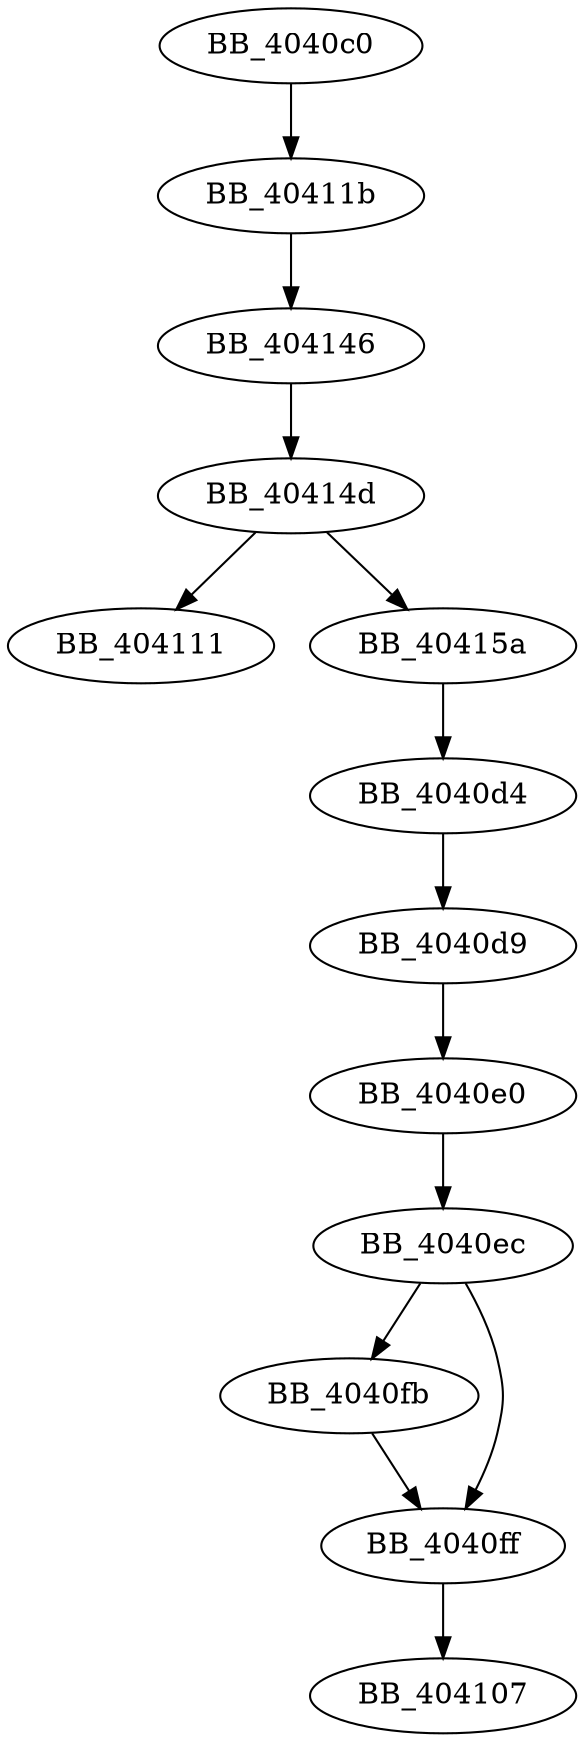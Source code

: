 DiGraph sub_4040C0{
BB_4040c0->BB_40411b
BB_4040d4->BB_4040d9
BB_4040d9->BB_4040e0
BB_4040e0->BB_4040ec
BB_4040ec->BB_4040fb
BB_4040ec->BB_4040ff
BB_4040fb->BB_4040ff
BB_4040ff->BB_404107
BB_40411b->BB_404146
BB_404146->BB_40414d
BB_40414d->BB_404111
BB_40414d->BB_40415a
BB_40415a->BB_4040d4
}
